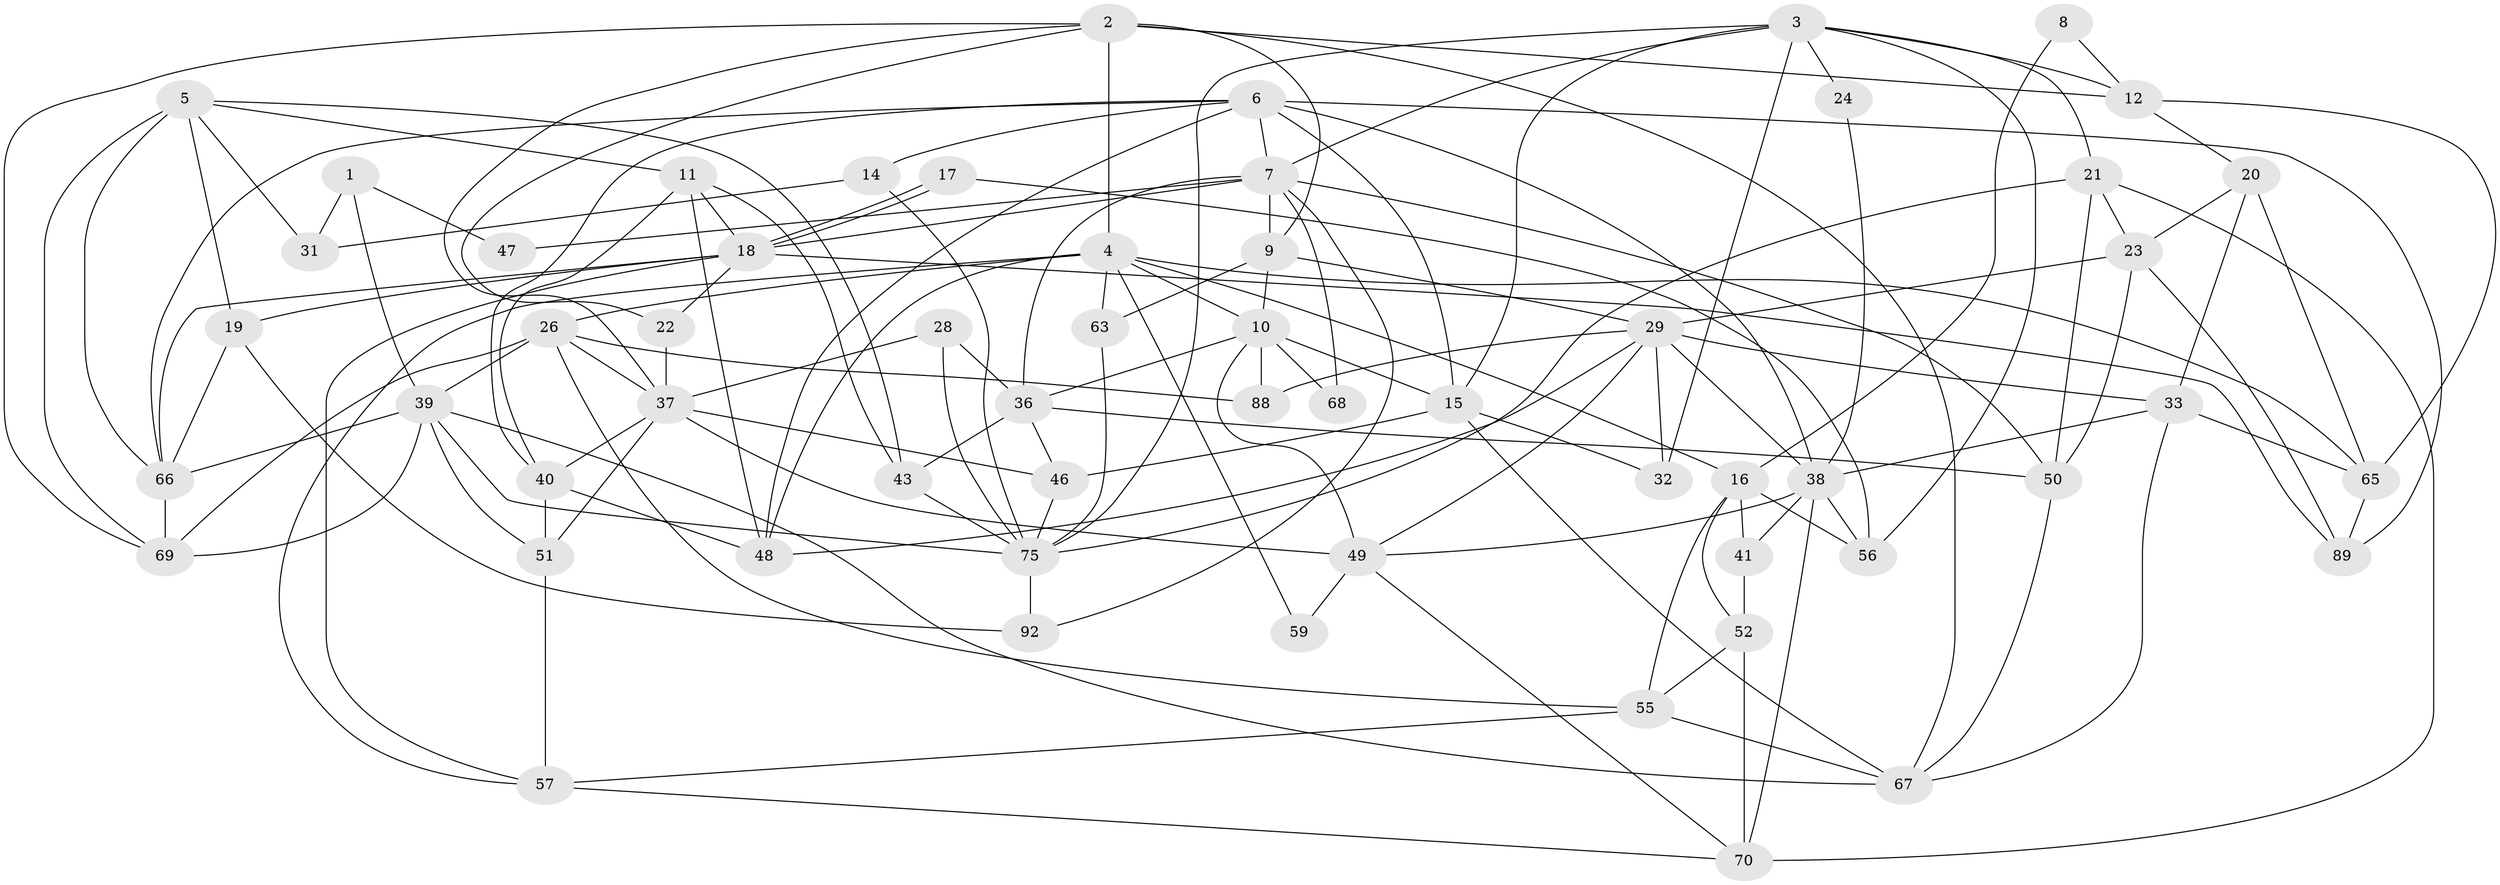 // Generated by graph-tools (version 1.1) at 2025/52/02/27/25 19:52:03]
// undirected, 58 vertices, 145 edges
graph export_dot {
graph [start="1"]
  node [color=gray90,style=filled];
  1;
  2 [super="+90"];
  3 [super="+27"];
  4 [super="+77"];
  5 [super="+60"];
  6 [super="+45"];
  7 [super="+71"];
  8;
  9 [super="+44"];
  10 [super="+54"];
  11 [super="+25"];
  12 [super="+13"];
  14;
  15 [super="+76"];
  16 [super="+35"];
  17;
  18 [super="+72"];
  19 [super="+91"];
  20;
  21 [super="+62"];
  22;
  23 [super="+74"];
  24;
  26 [super="+83"];
  28 [super="+30"];
  29 [super="+81"];
  31 [super="+58"];
  32 [super="+87"];
  33 [super="+34"];
  36 [super="+79"];
  37 [super="+42"];
  38 [super="+78"];
  39 [super="+64"];
  40 [super="+93"];
  41;
  43;
  46;
  47;
  48;
  49 [super="+73"];
  50;
  51 [super="+53"];
  52;
  55 [super="+61"];
  56;
  57 [super="+84"];
  59;
  63;
  65 [super="+85"];
  66 [super="+80"];
  67 [super="+86"];
  68;
  69;
  70;
  75 [super="+82"];
  88;
  89;
  92;
  1 -- 47;
  1 -- 31;
  1 -- 39;
  2 -- 69;
  2 -- 37;
  2 -- 4;
  2 -- 22;
  2 -- 9;
  2 -- 67;
  2 -- 12;
  3 -- 24;
  3 -- 7;
  3 -- 75;
  3 -- 56;
  3 -- 12;
  3 -- 15;
  3 -- 21;
  3 -- 32;
  4 -- 65;
  4 -- 59;
  4 -- 26;
  4 -- 16;
  4 -- 48;
  4 -- 57;
  4 -- 10;
  4 -- 63;
  5 -- 43;
  5 -- 19;
  5 -- 69;
  5 -- 31;
  5 -- 11;
  5 -- 66;
  6 -- 48;
  6 -- 14;
  6 -- 38;
  6 -- 7;
  6 -- 89;
  6 -- 15;
  6 -- 40 [weight=2];
  6 -- 66;
  7 -- 36;
  7 -- 47;
  7 -- 68;
  7 -- 50;
  7 -- 92;
  7 -- 9;
  7 -- 18;
  8 -- 16;
  8 -- 12;
  9 -- 29;
  9 -- 63;
  9 -- 10;
  10 -- 49;
  10 -- 15;
  10 -- 36;
  10 -- 68;
  10 -- 88;
  11 -- 40;
  11 -- 48;
  11 -- 43;
  11 -- 18;
  12 -- 65;
  12 -- 20;
  14 -- 75;
  14 -- 31;
  15 -- 32 [weight=2];
  15 -- 46;
  15 -- 67;
  16 -- 56;
  16 -- 52;
  16 -- 55;
  16 -- 41;
  17 -- 18;
  17 -- 18;
  17 -- 56;
  18 -- 22;
  18 -- 19;
  18 -- 57;
  18 -- 89;
  18 -- 66;
  19 -- 92;
  19 -- 66;
  20 -- 23;
  20 -- 65;
  20 -- 33;
  21 -- 23;
  21 -- 75;
  21 -- 50;
  21 -- 70;
  22 -- 37;
  23 -- 50;
  23 -- 89;
  23 -- 29;
  24 -- 38;
  26 -- 37;
  26 -- 69;
  26 -- 88;
  26 -- 55;
  26 -- 39;
  28 -- 36 [weight=2];
  28 -- 75;
  28 -- 37;
  29 -- 48;
  29 -- 32;
  29 -- 49;
  29 -- 88;
  29 -- 38;
  29 -- 33;
  33 -- 38;
  33 -- 67;
  33 -- 65;
  36 -- 43;
  36 -- 50;
  36 -- 46;
  37 -- 49;
  37 -- 51;
  37 -- 46;
  37 -- 40;
  38 -- 70;
  38 -- 41;
  38 -- 56;
  38 -- 49;
  39 -- 75;
  39 -- 51;
  39 -- 69;
  39 -- 67;
  39 -- 66;
  40 -- 48;
  40 -- 51;
  41 -- 52;
  43 -- 75;
  46 -- 75;
  49 -- 59;
  49 -- 70;
  50 -- 67;
  51 -- 57;
  52 -- 70;
  52 -- 55;
  55 -- 67;
  55 -- 57;
  57 -- 70;
  63 -- 75;
  65 -- 89;
  66 -- 69;
  75 -- 92;
}
